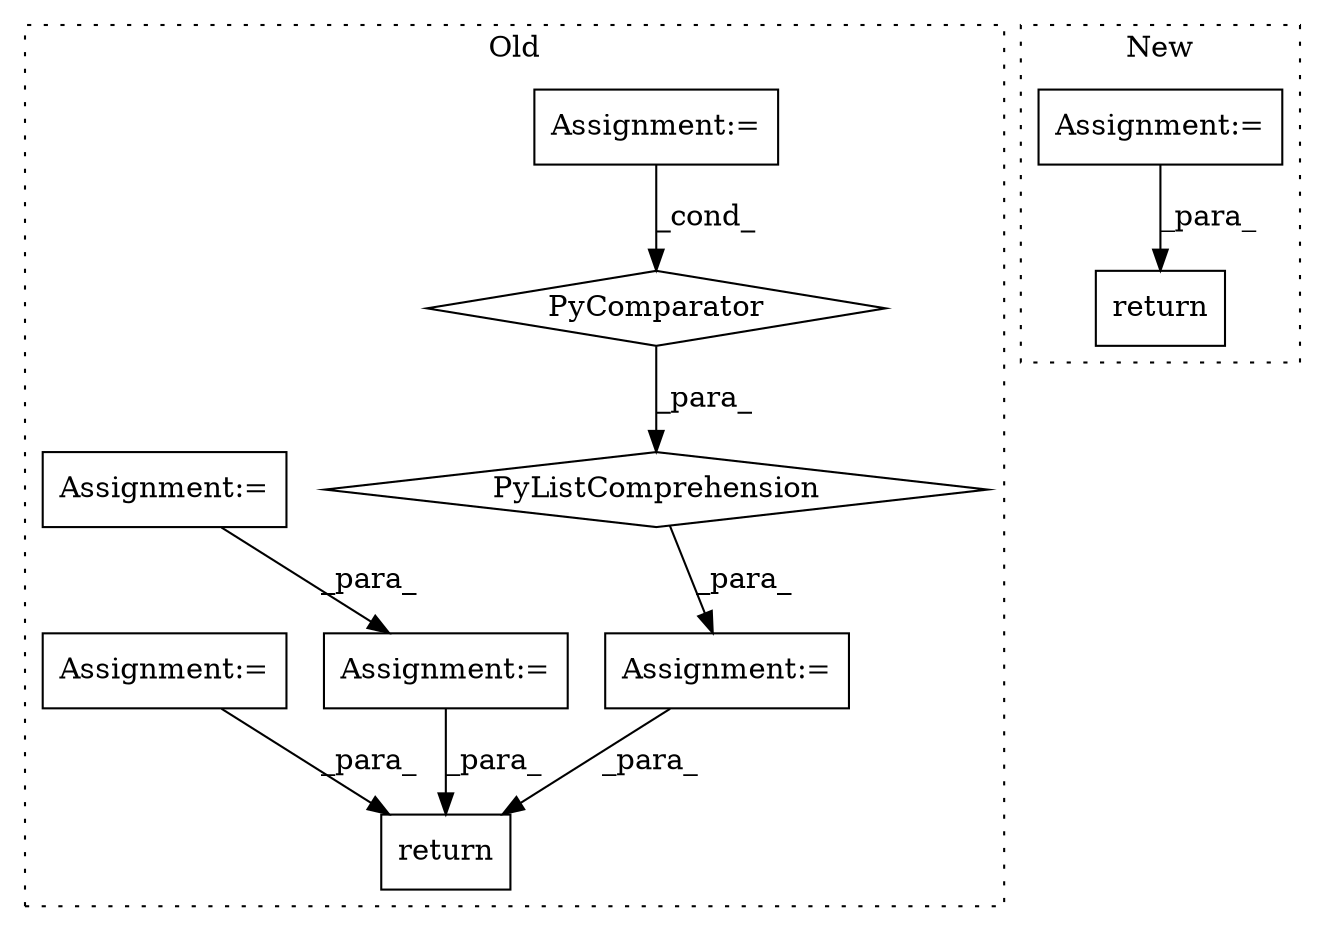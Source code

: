 digraph G {
subgraph cluster0 {
1 [label="PyComparator" a="113" s="8586" l="21" shape="diamond"];
3 [label="Assignment:=" a="7" s="8586" l="21" shape="box"];
4 [label="return" a="41" s="8680" l="14" shape="box"];
5 [label="PyListComprehension" a="109" s="8413" l="202" shape="diamond"];
6 [label="Assignment:=" a="7" s="8288" l="1" shape="box"];
7 [label="Assignment:=" a="7" s="8399" l="14" shape="box"];
8 [label="Assignment:=" a="7" s="7354" l="14" shape="box"];
9 [label="Assignment:=" a="7" s="7327" l="17" shape="box"];
label = "Old";
style="dotted";
}
subgraph cluster1 {
2 [label="return" a="41" s="8088" l="14" shape="box"];
10 [label="Assignment:=" a="7" s="7693" l="1" shape="box"];
label = "New";
style="dotted";
}
1 -> 5 [label="_para_"];
3 -> 1 [label="_cond_"];
5 -> 7 [label="_para_"];
6 -> 4 [label="_para_"];
7 -> 4 [label="_para_"];
8 -> 6 [label="_para_"];
9 -> 4 [label="_para_"];
10 -> 2 [label="_para_"];
}